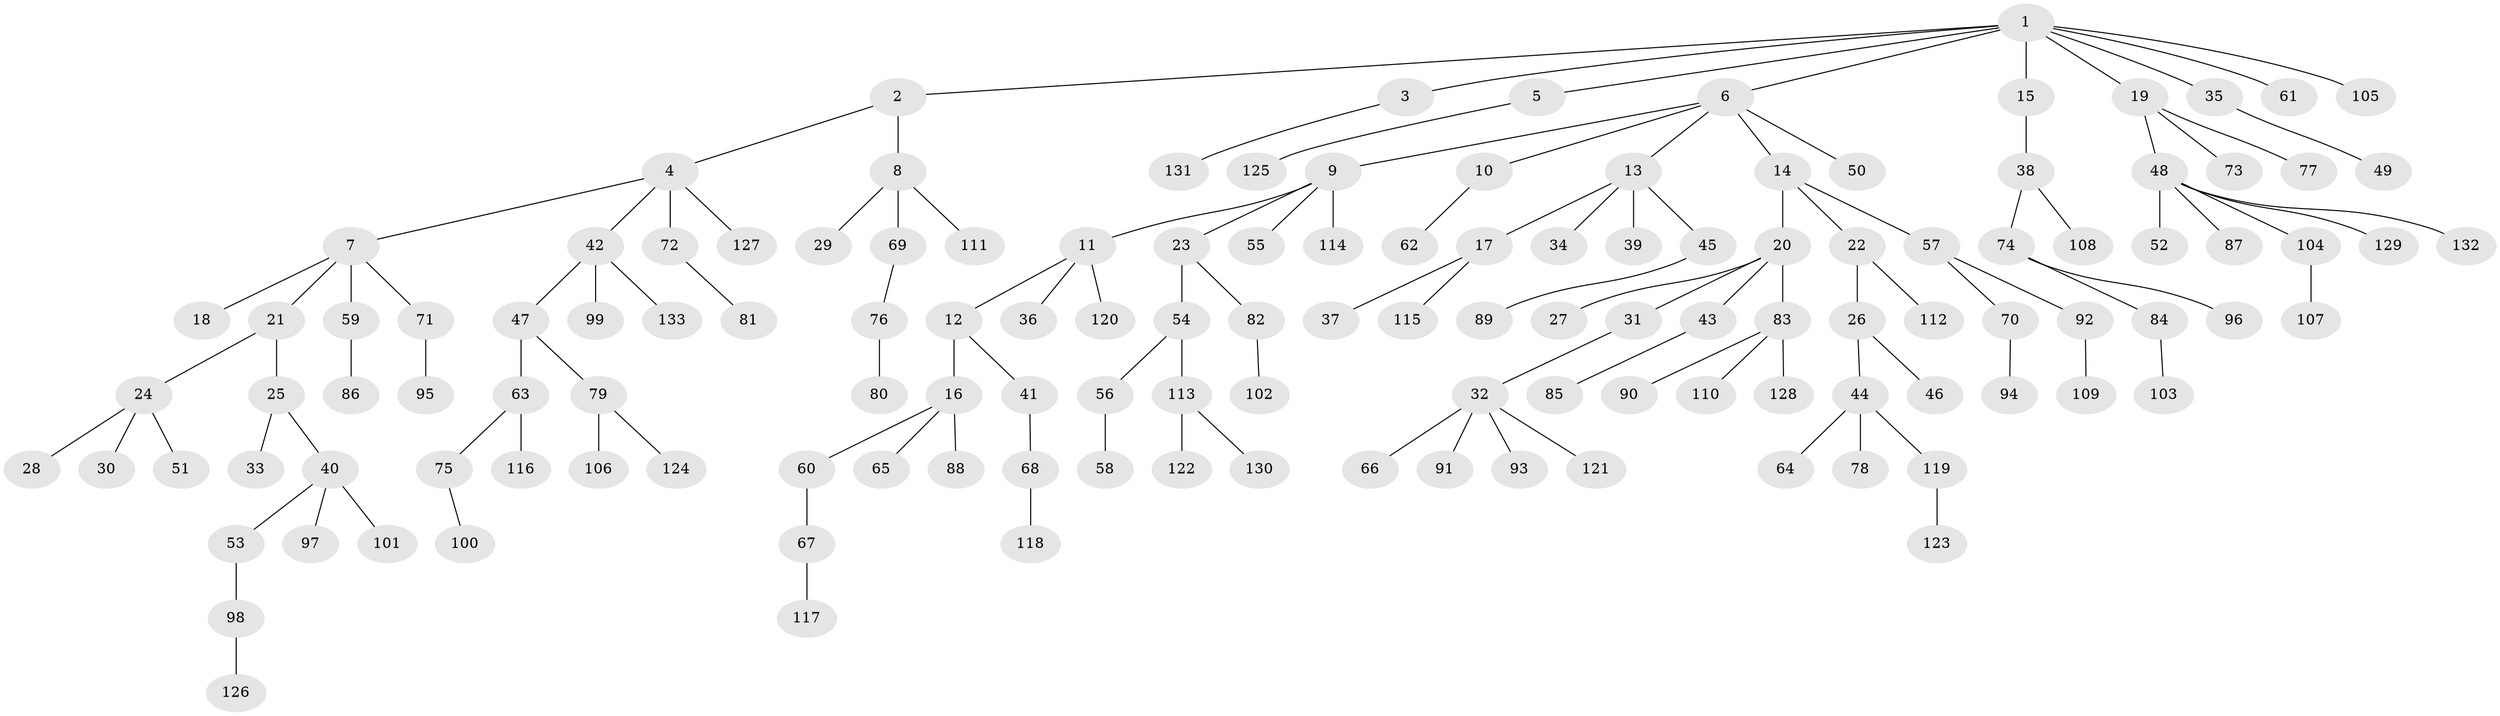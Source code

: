 // Generated by graph-tools (version 1.1) at 2025/02/03/09/25 03:02:21]
// undirected, 133 vertices, 132 edges
graph export_dot {
graph [start="1"]
  node [color=gray90,style=filled];
  1;
  2;
  3;
  4;
  5;
  6;
  7;
  8;
  9;
  10;
  11;
  12;
  13;
  14;
  15;
  16;
  17;
  18;
  19;
  20;
  21;
  22;
  23;
  24;
  25;
  26;
  27;
  28;
  29;
  30;
  31;
  32;
  33;
  34;
  35;
  36;
  37;
  38;
  39;
  40;
  41;
  42;
  43;
  44;
  45;
  46;
  47;
  48;
  49;
  50;
  51;
  52;
  53;
  54;
  55;
  56;
  57;
  58;
  59;
  60;
  61;
  62;
  63;
  64;
  65;
  66;
  67;
  68;
  69;
  70;
  71;
  72;
  73;
  74;
  75;
  76;
  77;
  78;
  79;
  80;
  81;
  82;
  83;
  84;
  85;
  86;
  87;
  88;
  89;
  90;
  91;
  92;
  93;
  94;
  95;
  96;
  97;
  98;
  99;
  100;
  101;
  102;
  103;
  104;
  105;
  106;
  107;
  108;
  109;
  110;
  111;
  112;
  113;
  114;
  115;
  116;
  117;
  118;
  119;
  120;
  121;
  122;
  123;
  124;
  125;
  126;
  127;
  128;
  129;
  130;
  131;
  132;
  133;
  1 -- 2;
  1 -- 3;
  1 -- 5;
  1 -- 6;
  1 -- 15;
  1 -- 19;
  1 -- 35;
  1 -- 61;
  1 -- 105;
  2 -- 4;
  2 -- 8;
  3 -- 131;
  4 -- 7;
  4 -- 42;
  4 -- 72;
  4 -- 127;
  5 -- 125;
  6 -- 9;
  6 -- 10;
  6 -- 13;
  6 -- 14;
  6 -- 50;
  7 -- 18;
  7 -- 21;
  7 -- 59;
  7 -- 71;
  8 -- 29;
  8 -- 69;
  8 -- 111;
  9 -- 11;
  9 -- 23;
  9 -- 55;
  9 -- 114;
  10 -- 62;
  11 -- 12;
  11 -- 36;
  11 -- 120;
  12 -- 16;
  12 -- 41;
  13 -- 17;
  13 -- 34;
  13 -- 39;
  13 -- 45;
  14 -- 20;
  14 -- 22;
  14 -- 57;
  15 -- 38;
  16 -- 60;
  16 -- 65;
  16 -- 88;
  17 -- 37;
  17 -- 115;
  19 -- 48;
  19 -- 73;
  19 -- 77;
  20 -- 27;
  20 -- 31;
  20 -- 43;
  20 -- 83;
  21 -- 24;
  21 -- 25;
  22 -- 26;
  22 -- 112;
  23 -- 54;
  23 -- 82;
  24 -- 28;
  24 -- 30;
  24 -- 51;
  25 -- 33;
  25 -- 40;
  26 -- 44;
  26 -- 46;
  31 -- 32;
  32 -- 66;
  32 -- 91;
  32 -- 93;
  32 -- 121;
  35 -- 49;
  38 -- 74;
  38 -- 108;
  40 -- 53;
  40 -- 97;
  40 -- 101;
  41 -- 68;
  42 -- 47;
  42 -- 99;
  42 -- 133;
  43 -- 85;
  44 -- 64;
  44 -- 78;
  44 -- 119;
  45 -- 89;
  47 -- 63;
  47 -- 79;
  48 -- 52;
  48 -- 87;
  48 -- 104;
  48 -- 129;
  48 -- 132;
  53 -- 98;
  54 -- 56;
  54 -- 113;
  56 -- 58;
  57 -- 70;
  57 -- 92;
  59 -- 86;
  60 -- 67;
  63 -- 75;
  63 -- 116;
  67 -- 117;
  68 -- 118;
  69 -- 76;
  70 -- 94;
  71 -- 95;
  72 -- 81;
  74 -- 84;
  74 -- 96;
  75 -- 100;
  76 -- 80;
  79 -- 106;
  79 -- 124;
  82 -- 102;
  83 -- 90;
  83 -- 110;
  83 -- 128;
  84 -- 103;
  92 -- 109;
  98 -- 126;
  104 -- 107;
  113 -- 122;
  113 -- 130;
  119 -- 123;
}
